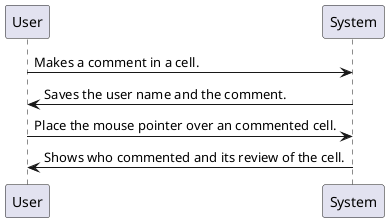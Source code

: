 @startuml
User -> System: Makes a comment in a cell.
System -> User: Saves the user name and the comment.
User -> System: Place the mouse pointer over an commented cell.
System -> User: Shows who commented and its review of the cell.
@enduml
